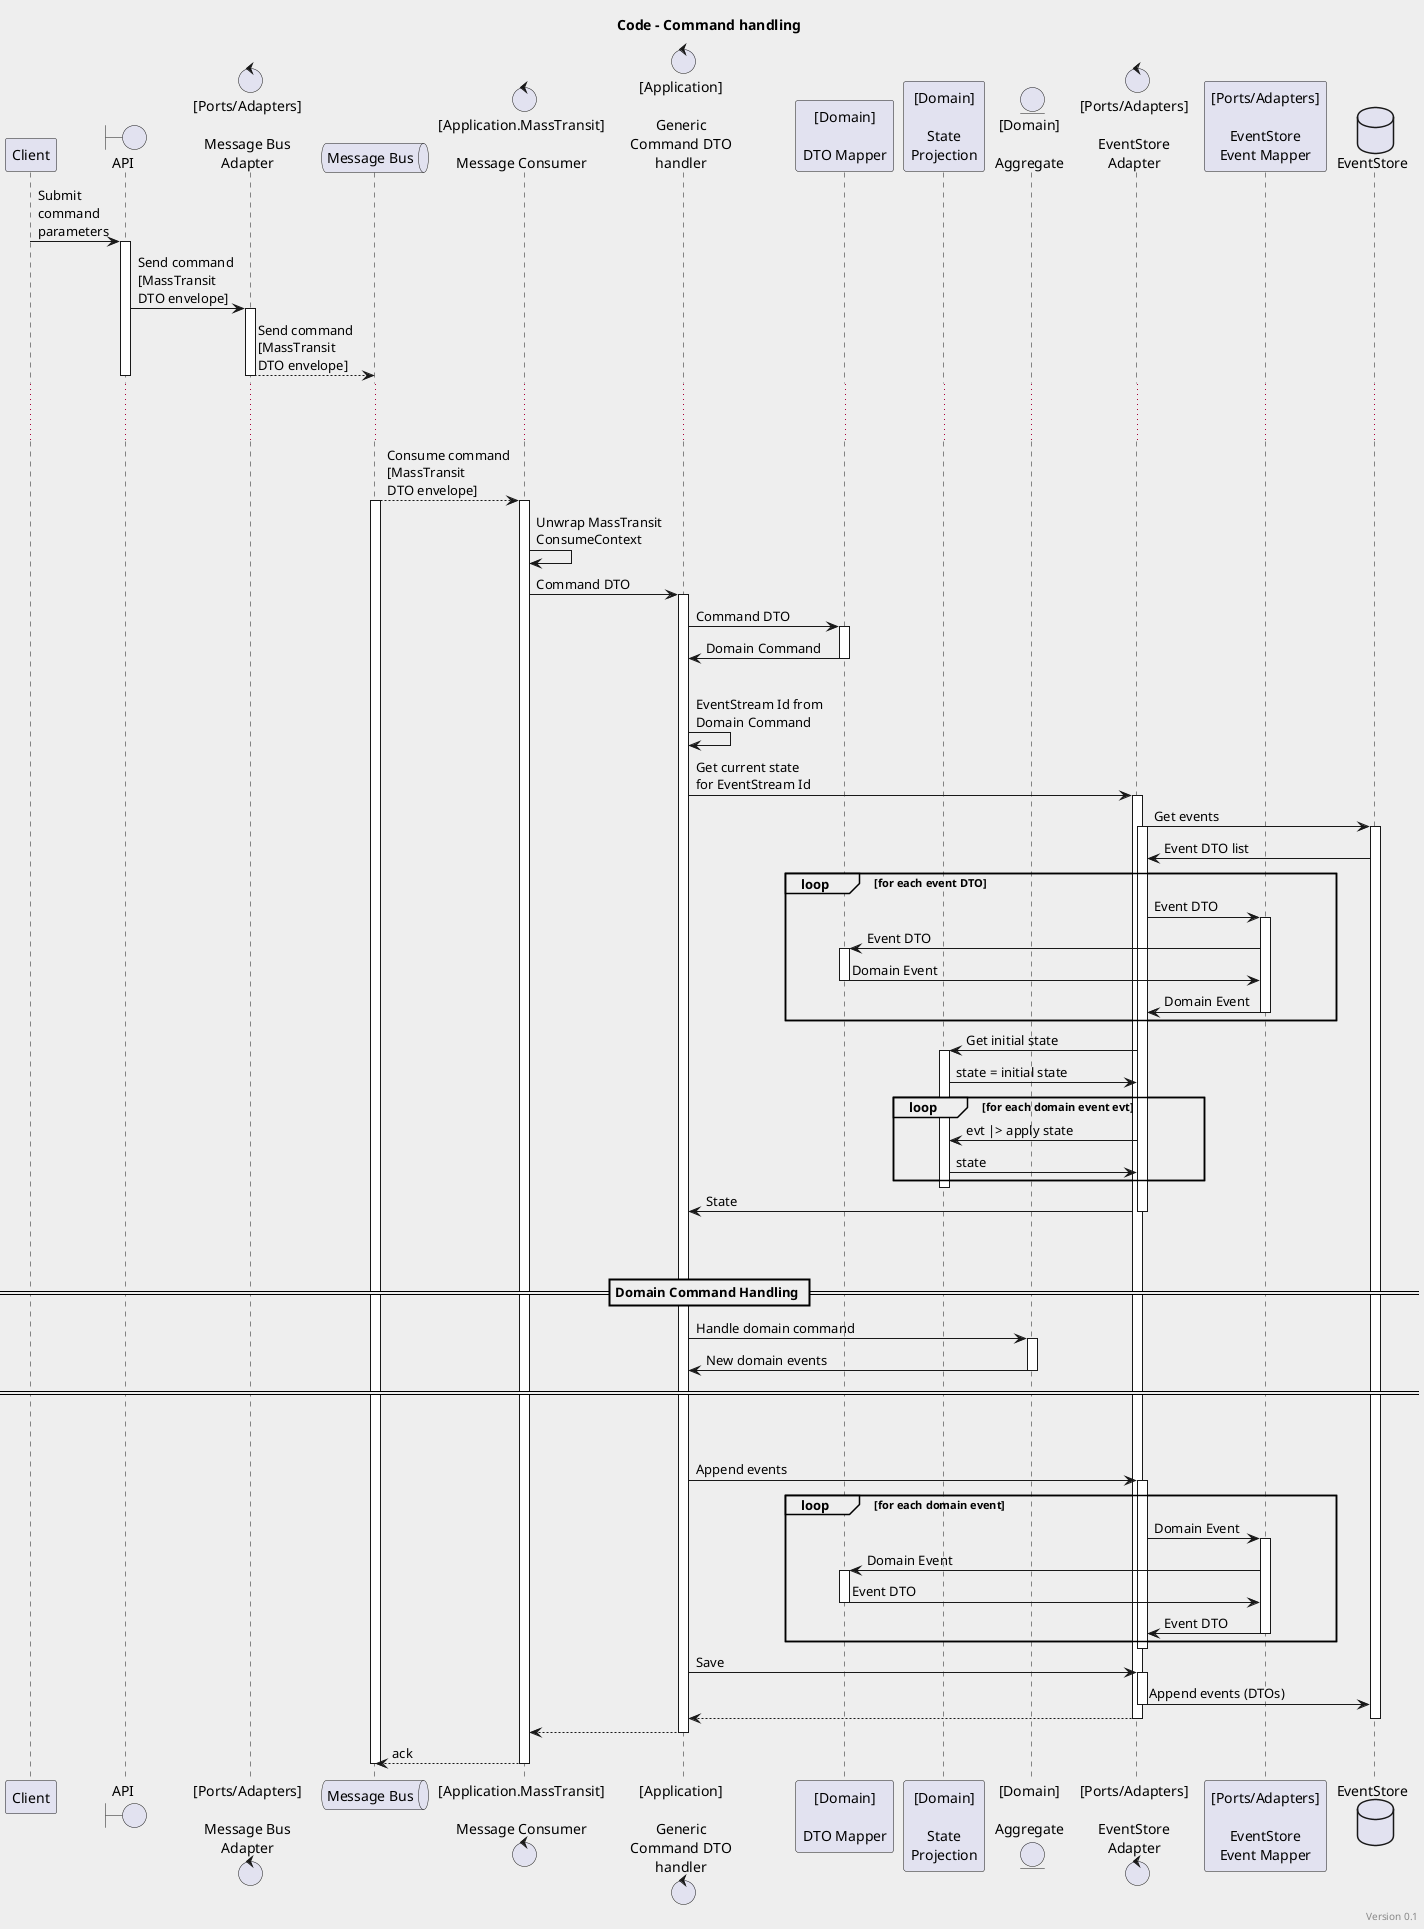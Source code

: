 @startuml Inventory System - Componets - Command Handling

skinparam defaultFontName "D-DIN"
skinparam backgroundColor #EEEEEE

title Code - Command handling
right footer Version 0.1

participant "Client" as client
boundary "API" as api
control "[Ports/Adapters]\n\nMessage Bus\nAdapter" as messagebus_adapter
queue "Message Bus" as messagebus
control "[Application.MassTransit]\n\nMessage Consumer" as mt_consumer
control "[Application]\n\nGeneric\nCommand DTO\nhandler" as dto_handler
participant "[Domain]\n\nDTO Mapper" as dto_mapper
participant "[Domain]\n\nState\nProjection" as state_projection
entity "[Domain]\n\nAggregate" as aggregate
control "[Ports/Adapters]\n\nEventStore\nAdapter" as eventstore_adapter
participant "[Ports/Adapters]\n\nEventStore\nEvent Mapper" as eventstore_eventmapper
database "EventStore" as eventstore

client -> api: Submit\ncommand\nparameters
activate api
api -> messagebus_adapter: Send command\n[MassTransit\nDTO envelope]
activate messagebus_adapter
messagebus_adapter --> messagebus: Send command\n[MassTransit\nDTO envelope]
deactivate messagebus_adapter
deactivate api

... \n ...

mt_consumer <-- messagebus: Consume command\n[MassTransit\nDTO envelope]
activate messagebus
activate mt_consumer
mt_consumer -> mt_consumer: Unwrap MassTransit\nConsumeContext
mt_consumer -> dto_handler: Command DTO

activate dto_handler
dto_handler -> dto_mapper: Command DTO
activate dto_mapper
dto_handler <- dto_mapper: Domain Command
deactivate dto_mapper
|||

dto_handler -> dto_handler: EventStream Id from\nDomain Command
dto_handler -> eventstore_adapter: Get current state\nfor EventStream Id
activate eventstore_adapter
eventstore_adapter -> eventstore: Get events
activate eventstore_adapter
activate eventstore
eventstore -> eventstore_adapter: Event DTO list
loop for each event DTO
    eventstore_adapter -> eventstore_eventmapper: Event DTO
    activate eventstore_eventmapper
    eventstore_eventmapper -> dto_mapper: Event DTO
    activate dto_mapper
    eventstore_eventmapper <- dto_mapper: Domain Event
    deactivate dto_mapper
    eventstore_adapter <- eventstore_eventmapper: Domain Event
    deactivate eventstore_eventmapper
end

eventstore_adapter -> state_projection: Get initial state
activate state_projection
eventstore_adapter <- state_projection: state = initial state
loop for each domain event evt
    eventstore_adapter -> state_projection: evt |> apply state
    eventstore_adapter <- state_projection: state
end
deactivate state_projection

dto_handler <- eventstore_adapter: State
deactivate eventstore_adapter

|||
|||
== Domain Command Handling ==
    dto_handler -> aggregate: Handle domain command
    activate aggregate
    dto_handler <- aggregate: New domain events
    deactivate aggregate
== ==
|||
|||

dto_handler -> eventstore_adapter: Append events
activate eventstore_adapter
loop for each domain event
    eventstore_adapter -> eventstore_eventmapper: Domain Event
    activate eventstore_eventmapper
    eventstore_eventmapper -> dto_mapper: Domain Event
    activate dto_mapper
    eventstore_eventmapper <- dto_mapper: Event DTO
    deactivate dto_mapper
    eventstore_adapter <- eventstore_eventmapper: Event DTO
    deactivate eventstore_eventmapper
end
deactivate eventstore_adapter

dto_handler -> eventstore_adapter: Save
activate eventstore_adapter
eventstore_adapter -> eventstore: Append events (DTOs)
deactivate eventstore_adapter

eventstore_adapter --> dto_handler

deactivate eventstore_adapter
deactivate eventstore

dto_handler --> mt_consumer
deactivate dto_handler

mt_consumer --> messagebus: ack
deactivate mt_consumer

deactivate messagebus

@enduml
